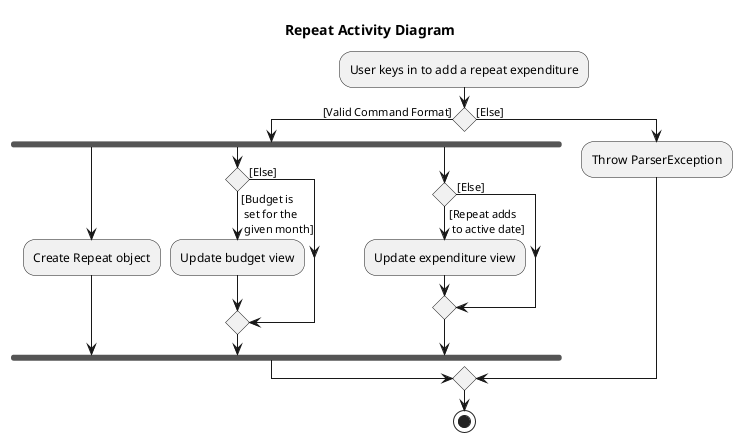 @startuml
title Repeat Activity Diagram
:User keys in to add a repeat expenditure;
if () then ([Valid Command Format])
    fork
    :Create Repeat object;
    fork again
    if() then ([Budget is\n set for the\n given month]\n)
        :Update budget view;
    else ([Else])
    endif
    fork again
    if() then ([Repeat adds\n to active date])
        :Update expenditure view;
    else ([Else])
    endif
    end fork
else ([Else])
    :Throw ParserException;
endif
stop
@enduml